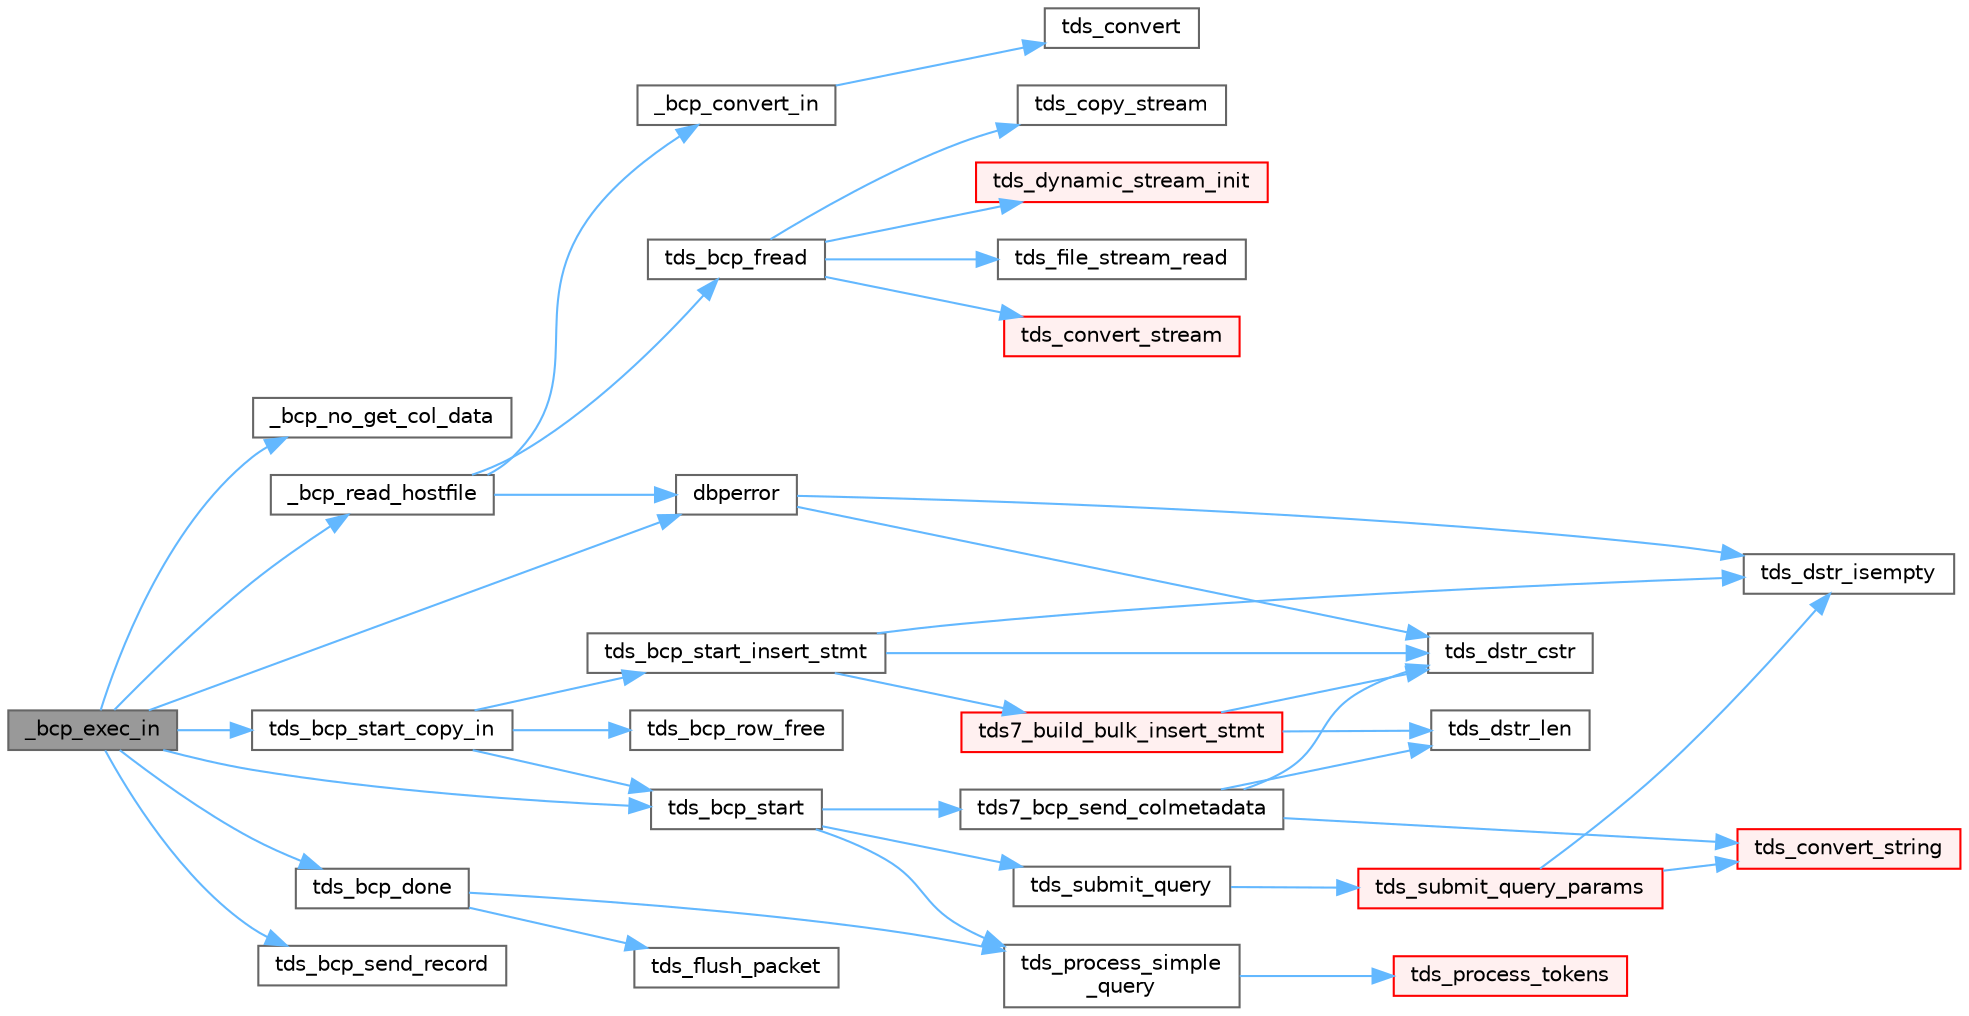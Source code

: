 digraph "_bcp_exec_in"
{
 // LATEX_PDF_SIZE
  bgcolor="transparent";
  edge [fontname=Helvetica,fontsize=10,labelfontname=Helvetica,labelfontsize=10];
  node [fontname=Helvetica,fontsize=10,shape=box,height=0.2,width=0.4];
  rankdir="LR";
  Node1 [id="Node000001",label="_bcp_exec_in",height=0.2,width=0.4,color="gray40", fillcolor="grey60", style="filled", fontcolor="black",tooltip=" "];
  Node1 -> Node2 [id="edge1_Node000001_Node000002",color="steelblue1",style="solid",tooltip=" "];
  Node2 [id="Node000002",label="_bcp_no_get_col_data",height=0.2,width=0.4,color="grey40", fillcolor="white", style="filled",URL="$a01452.html#ad53f508d8f2177a898f8022736834afd",tooltip="Function to read data from file."];
  Node1 -> Node3 [id="edge2_Node000001_Node000003",color="steelblue1",style="solid",tooltip=" "];
  Node3 [id="Node000003",label="_bcp_read_hostfile",height=0.2,width=0.4,color="grey40", fillcolor="white", style="filled",URL="$a00566.html#ga1b57d952a9d72f375c3296124affa908",tooltip=" "];
  Node3 -> Node4 [id="edge3_Node000003_Node000004",color="steelblue1",style="solid",tooltip=" "];
  Node4 [id="Node000004",label="_bcp_convert_in",height=0.2,width=0.4,color="grey40", fillcolor="white", style="filled",URL="$a01452.html#a4e7740b6f755d7d3f2502a47b7d71a85",tooltip="Convert column for input to a table."];
  Node4 -> Node5 [id="edge4_Node000004_Node000005",color="steelblue1",style="solid",tooltip=" "];
  Node5 [id="Node000005",label="tds_convert",height=0.2,width=0.4,color="grey40", fillcolor="white", style="filled",URL="$a00575.html#gad83c146aa5ba3f1515557d6b5248494a",tooltip="tds_convert convert a type to another."];
  Node3 -> Node6 [id="edge5_Node000003_Node000006",color="steelblue1",style="solid",tooltip=" "];
  Node6 [id="Node000006",label="dbperror",height=0.2,width=0.4,color="grey40", fillcolor="white", style="filled",URL="$a00569.html#ga302a4ce6559b81808e3be51615cd1b67",tooltip="Call client-installed error handler."];
  Node6 -> Node7 [id="edge6_Node000006_Node000007",color="steelblue1",style="solid",tooltip=" "];
  Node7 [id="Node000007",label="tds_dstr_cstr",height=0.2,width=0.4,color="grey40", fillcolor="white", style="filled",URL="$a00581.html#gac536f0e4d77d3cff5702719362ec1766",tooltip="Returns a C version (NUL terminated string) of dstr."];
  Node6 -> Node8 [id="edge7_Node000006_Node000008",color="steelblue1",style="solid",tooltip=" "];
  Node8 [id="Node000008",label="tds_dstr_isempty",height=0.2,width=0.4,color="grey40", fillcolor="white", style="filled",URL="$a00581.html#ga197c6af67f2e7469d06c2aa055917b1e",tooltip="test if string is empty"];
  Node3 -> Node9 [id="edge8_Node000003_Node000009",color="steelblue1",style="solid",tooltip=" "];
  Node9 [id="Node000009",label="tds_bcp_fread",height=0.2,width=0.4,color="grey40", fillcolor="white", style="filled",URL="$a00251.html#a86ac92bd8a3c61a413d27150ec9bc202",tooltip="Read a data file, passing the data through iconv()."];
  Node9 -> Node10 [id="edge9_Node000009_Node000010",color="steelblue1",style="solid",tooltip=" "];
  Node10 [id="Node000010",label="tds_convert_stream",height=0.2,width=0.4,color="red", fillcolor="#FFF0F0", style="filled",URL="$a01467.html#a9d8eb43a81ff58ab423dce0ce95b9564",tooltip="Reads and writes from a stream converting characters."];
  Node9 -> Node14 [id="edge10_Node000009_Node000014",color="steelblue1",style="solid",tooltip=" "];
  Node14 [id="Node000014",label="tds_copy_stream",height=0.2,width=0.4,color="grey40", fillcolor="white", style="filled",URL="$a01467.html#a50bc3749988d1c3c441044fc07ab44e4",tooltip="Reads and writes from a stream to another."];
  Node9 -> Node15 [id="edge11_Node000009_Node000015",color="steelblue1",style="solid",tooltip=" "];
  Node15 [id="Node000015",label="tds_dynamic_stream_init",height=0.2,width=0.4,color="red", fillcolor="#FFF0F0", style="filled",URL="$a01467.html#a4f9e40da6941cb9407d0da5bc3030517",tooltip="Initialize a dynamic output stream."];
  Node9 -> Node18 [id="edge12_Node000009_Node000018",color="steelblue1",style="solid",tooltip=" "];
  Node18 [id="Node000018",label="tds_file_stream_read",height=0.2,width=0.4,color="grey40", fillcolor="white", style="filled",URL="$a00251.html#a1b83c9db016b481aa1fa0352f976d50d",tooltip="Reads a chunk of data from file stream checking for terminator."];
  Node1 -> Node6 [id="edge13_Node000001_Node000006",color="steelblue1",style="solid",tooltip=" "];
  Node1 -> Node19 [id="edge14_Node000001_Node000019",color="steelblue1",style="solid",tooltip=" "];
  Node19 [id="Node000019",label="tds_bcp_done",height=0.2,width=0.4,color="grey40", fillcolor="white", style="filled",URL="$a00251.html#ade7df2db455b61edc83819ad60edb339",tooltip="Tell we finished sending BCP data to server."];
  Node19 -> Node20 [id="edge15_Node000019_Node000020",color="steelblue1",style="solid",tooltip=" "];
  Node20 [id="Node000020",label="tds_flush_packet",height=0.2,width=0.4,color="grey40", fillcolor="white", style="filled",URL="$a00579.html#ga5feb53554e8917a81bbbc332163a61fb",tooltip="Flush packet to server."];
  Node19 -> Node21 [id="edge16_Node000019_Node000021",color="steelblue1",style="solid",tooltip=" "];
  Node21 [id="Node000021",label="tds_process_simple\l_query",height=0.2,width=0.4,color="grey40", fillcolor="white", style="filled",URL="$a00580.html#gaeeb1562044786ea17bea361ed83e6946",tooltip="Process results for simple query as \"SET TEXTSIZE\" or \"USE dbname\" If the statement returns results,..."];
  Node21 -> Node22 [id="edge17_Node000021_Node000022",color="steelblue1",style="solid",tooltip=" "];
  Node22 [id="Node000022",label="tds_process_tokens",height=0.2,width=0.4,color="red", fillcolor="#FFF0F0", style="filled",URL="$a00580.html#gabfc9de1d1fe718818caf63a4be4035a6",tooltip="process all streams."];
  Node1 -> Node110 [id="edge18_Node000001_Node000110",color="steelblue1",style="solid",tooltip=" "];
  Node110 [id="Node000110",label="tds_bcp_send_record",height=0.2,width=0.4,color="grey40", fillcolor="white", style="filled",URL="$a00251.html#ad9e44450025cbcee1ad81d7e5a2cc099",tooltip="Send one row of data to server."];
  Node1 -> Node111 [id="edge19_Node000001_Node000111",color="steelblue1",style="solid",tooltip=" "];
  Node111 [id="Node000111",label="tds_bcp_start",height=0.2,width=0.4,color="grey40", fillcolor="white", style="filled",URL="$a00251.html#a8208eef2a3974ae1f0cf3c8c8ab011ce",tooltip="Start sending BCP data to server."];
  Node111 -> Node112 [id="edge20_Node000111_Node000112",color="steelblue1",style="solid",tooltip=" "];
  Node112 [id="Node000112",label="tds7_bcp_send_colmetadata",height=0.2,width=0.4,color="grey40", fillcolor="white", style="filled",URL="$a00251.html#a4daaa551e54dbd978650e2eef89e09ff",tooltip="Send BCP metadata to server."];
  Node112 -> Node113 [id="edge21_Node000112_Node000113",color="steelblue1",style="solid",tooltip=" "];
  Node113 [id="Node000113",label="tds_convert_string",height=0.2,width=0.4,color="red", fillcolor="#FFF0F0", style="filled",URL="$a00578.html#gad5b76c688898b86984d09628f030d01c",tooltip="Convert a string in an allocated buffer."];
  Node112 -> Node7 [id="edge22_Node000112_Node000007",color="steelblue1",style="solid",tooltip=" "];
  Node112 -> Node114 [id="edge23_Node000112_Node000114",color="steelblue1",style="solid",tooltip=" "];
  Node114 [id="Node000114",label="tds_dstr_len",height=0.2,width=0.4,color="grey40", fillcolor="white", style="filled",URL="$a00581.html#ga396f139e4f886ac1b224a735138e73dd",tooltip="Returns the length of the string in bytes."];
  Node111 -> Node21 [id="edge24_Node000111_Node000021",color="steelblue1",style="solid",tooltip=" "];
  Node111 -> Node115 [id="edge25_Node000111_Node000115",color="steelblue1",style="solid",tooltip=" "];
  Node115 [id="Node000115",label="tds_submit_query",height=0.2,width=0.4,color="grey40", fillcolor="white", style="filled",URL="$a00578.html#ga5a29ae7f99d089dc3cea85ec6ee5f3ab",tooltip="Sends a language string to the database server for processing."];
  Node115 -> Node116 [id="edge26_Node000115_Node000116",color="steelblue1",style="solid",tooltip=" "];
  Node116 [id="Node000116",label="tds_submit_query_params",height=0.2,width=0.4,color="red", fillcolor="#FFF0F0", style="filled",URL="$a00578.html#ga95e0fccedc459a4404f496eec74a369a",tooltip="Sends a language string to the database server for processing."];
  Node116 -> Node113 [id="edge27_Node000116_Node000113",color="steelblue1",style="solid",tooltip=" "];
  Node116 -> Node8 [id="edge28_Node000116_Node000008",color="steelblue1",style="solid",tooltip=" "];
  Node1 -> Node135 [id="edge29_Node000001_Node000135",color="steelblue1",style="solid",tooltip=" "];
  Node135 [id="Node000135",label="tds_bcp_start_copy_in",height=0.2,width=0.4,color="grey40", fillcolor="white", style="filled",URL="$a00251.html#a5eec23828b0610c58de248c4edb53879",tooltip="Start bulk copy to server."];
  Node135 -> Node136 [id="edge30_Node000135_Node000136",color="steelblue1",style="solid",tooltip=" "];
  Node136 [id="Node000136",label="tds_bcp_row_free",height=0.2,width=0.4,color="grey40", fillcolor="white", style="filled",URL="$a00251.html#a7c4f2b050cd1a747604aa305d6877de7",tooltip="Free row data allocated in the result set."];
  Node135 -> Node111 [id="edge31_Node000135_Node000111",color="steelblue1",style="solid",tooltip=" "];
  Node135 -> Node137 [id="edge32_Node000135_Node000137",color="steelblue1",style="solid",tooltip=" "];
  Node137 [id="Node000137",label="tds_bcp_start_insert_stmt",height=0.2,width=0.4,color="grey40", fillcolor="white", style="filled",URL="$a00251.html#ab4d7e5309152f54613d52c8469a07fd8",tooltip="Prepare the query to be sent to server to request BCP information."];
  Node137 -> Node138 [id="edge33_Node000137_Node000138",color="steelblue1",style="solid",tooltip=" "];
  Node138 [id="Node000138",label="tds7_build_bulk_insert_stmt",height=0.2,width=0.4,color="red", fillcolor="#FFF0F0", style="filled",URL="$a00251.html#a3118c7232bc9c3e47f8ba872bb39e967",tooltip="Help to build query to be sent to server."];
  Node138 -> Node7 [id="edge34_Node000138_Node000007",color="steelblue1",style="solid",tooltip=" "];
  Node138 -> Node114 [id="edge35_Node000138_Node000114",color="steelblue1",style="solid",tooltip=" "];
  Node137 -> Node7 [id="edge36_Node000137_Node000007",color="steelblue1",style="solid",tooltip=" "];
  Node137 -> Node8 [id="edge37_Node000137_Node000008",color="steelblue1",style="solid",tooltip=" "];
}
